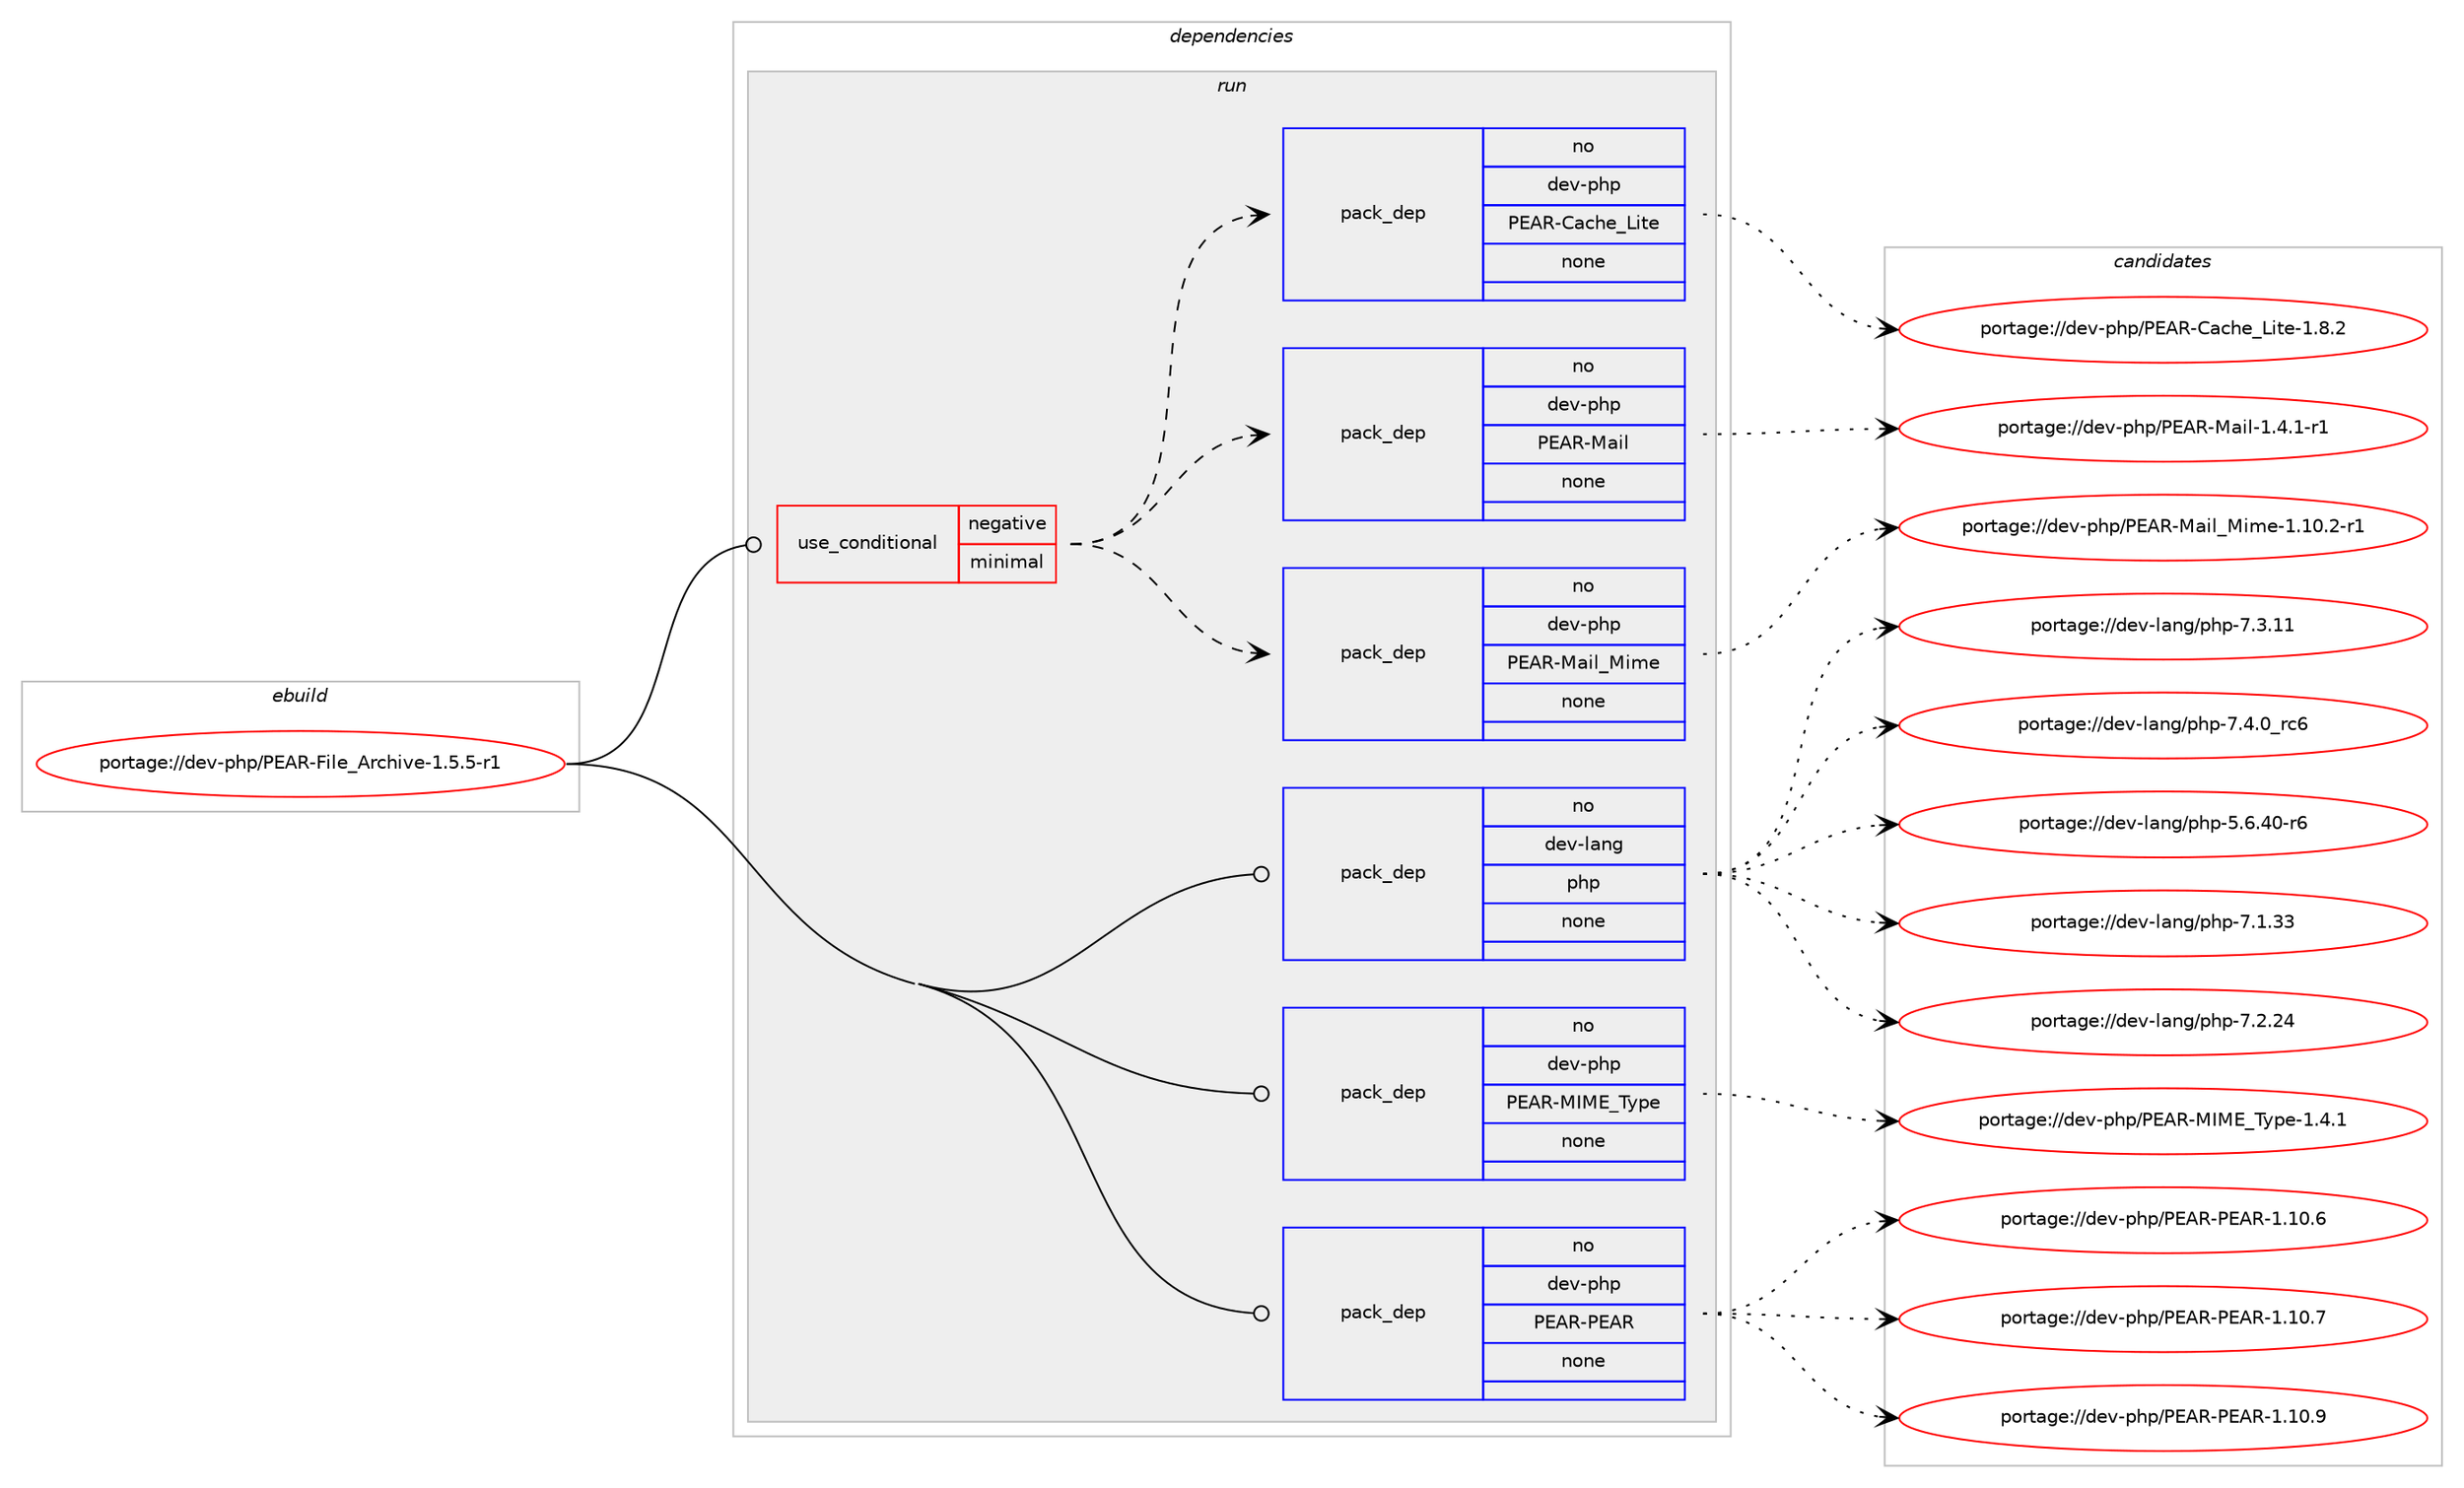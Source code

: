 digraph prolog {

# *************
# Graph options
# *************

newrank=true;
concentrate=true;
compound=true;
graph [rankdir=LR,fontname=Helvetica,fontsize=10,ranksep=1.5];#, ranksep=2.5, nodesep=0.2];
edge  [arrowhead=vee];
node  [fontname=Helvetica,fontsize=10];

# **********
# The ebuild
# **********

subgraph cluster_leftcol {
color=gray;
rank=same;
label=<<i>ebuild</i>>;
id [label="portage://dev-php/PEAR-File_Archive-1.5.5-r1", color=red, width=4, href="../dev-php/PEAR-File_Archive-1.5.5-r1.svg"];
}

# ****************
# The dependencies
# ****************

subgraph cluster_midcol {
color=gray;
label=<<i>dependencies</i>>;
subgraph cluster_compile {
fillcolor="#eeeeee";
style=filled;
label=<<i>compile</i>>;
}
subgraph cluster_compileandrun {
fillcolor="#eeeeee";
style=filled;
label=<<i>compile and run</i>>;
}
subgraph cluster_run {
fillcolor="#eeeeee";
style=filled;
label=<<i>run</i>>;
subgraph cond23968 {
dependency124000 [label=<<TABLE BORDER="0" CELLBORDER="1" CELLSPACING="0" CELLPADDING="4"><TR><TD ROWSPAN="3" CELLPADDING="10">use_conditional</TD></TR><TR><TD>negative</TD></TR><TR><TD>minimal</TD></TR></TABLE>>, shape=none, color=red];
subgraph pack96833 {
dependency124001 [label=<<TABLE BORDER="0" CELLBORDER="1" CELLSPACING="0" CELLPADDING="4" WIDTH="220"><TR><TD ROWSPAN="6" CELLPADDING="30">pack_dep</TD></TR><TR><TD WIDTH="110">no</TD></TR><TR><TD>dev-php</TD></TR><TR><TD>PEAR-Mail_Mime</TD></TR><TR><TD>none</TD></TR><TR><TD></TD></TR></TABLE>>, shape=none, color=blue];
}
dependency124000:e -> dependency124001:w [weight=20,style="dashed",arrowhead="vee"];
subgraph pack96834 {
dependency124002 [label=<<TABLE BORDER="0" CELLBORDER="1" CELLSPACING="0" CELLPADDING="4" WIDTH="220"><TR><TD ROWSPAN="6" CELLPADDING="30">pack_dep</TD></TR><TR><TD WIDTH="110">no</TD></TR><TR><TD>dev-php</TD></TR><TR><TD>PEAR-Mail</TD></TR><TR><TD>none</TD></TR><TR><TD></TD></TR></TABLE>>, shape=none, color=blue];
}
dependency124000:e -> dependency124002:w [weight=20,style="dashed",arrowhead="vee"];
subgraph pack96835 {
dependency124003 [label=<<TABLE BORDER="0" CELLBORDER="1" CELLSPACING="0" CELLPADDING="4" WIDTH="220"><TR><TD ROWSPAN="6" CELLPADDING="30">pack_dep</TD></TR><TR><TD WIDTH="110">no</TD></TR><TR><TD>dev-php</TD></TR><TR><TD>PEAR-Cache_Lite</TD></TR><TR><TD>none</TD></TR><TR><TD></TD></TR></TABLE>>, shape=none, color=blue];
}
dependency124000:e -> dependency124003:w [weight=20,style="dashed",arrowhead="vee"];
}
id:e -> dependency124000:w [weight=20,style="solid",arrowhead="odot"];
subgraph pack96836 {
dependency124004 [label=<<TABLE BORDER="0" CELLBORDER="1" CELLSPACING="0" CELLPADDING="4" WIDTH="220"><TR><TD ROWSPAN="6" CELLPADDING="30">pack_dep</TD></TR><TR><TD WIDTH="110">no</TD></TR><TR><TD>dev-lang</TD></TR><TR><TD>php</TD></TR><TR><TD>none</TD></TR><TR><TD></TD></TR></TABLE>>, shape=none, color=blue];
}
id:e -> dependency124004:w [weight=20,style="solid",arrowhead="odot"];
subgraph pack96837 {
dependency124005 [label=<<TABLE BORDER="0" CELLBORDER="1" CELLSPACING="0" CELLPADDING="4" WIDTH="220"><TR><TD ROWSPAN="6" CELLPADDING="30">pack_dep</TD></TR><TR><TD WIDTH="110">no</TD></TR><TR><TD>dev-php</TD></TR><TR><TD>PEAR-MIME_Type</TD></TR><TR><TD>none</TD></TR><TR><TD></TD></TR></TABLE>>, shape=none, color=blue];
}
id:e -> dependency124005:w [weight=20,style="solid",arrowhead="odot"];
subgraph pack96838 {
dependency124006 [label=<<TABLE BORDER="0" CELLBORDER="1" CELLSPACING="0" CELLPADDING="4" WIDTH="220"><TR><TD ROWSPAN="6" CELLPADDING="30">pack_dep</TD></TR><TR><TD WIDTH="110">no</TD></TR><TR><TD>dev-php</TD></TR><TR><TD>PEAR-PEAR</TD></TR><TR><TD>none</TD></TR><TR><TD></TD></TR></TABLE>>, shape=none, color=blue];
}
id:e -> dependency124006:w [weight=20,style="solid",arrowhead="odot"];
}
}

# **************
# The candidates
# **************

subgraph cluster_choices {
rank=same;
color=gray;
label=<<i>candidates</i>>;

subgraph choice96833 {
color=black;
nodesep=1;
choiceportage1001011184511210411247806965824577971051089577105109101454946494846504511449 [label="portage://dev-php/PEAR-Mail_Mime-1.10.2-r1", color=red, width=4,href="../dev-php/PEAR-Mail_Mime-1.10.2-r1.svg"];
dependency124001:e -> choiceportage1001011184511210411247806965824577971051089577105109101454946494846504511449:w [style=dotted,weight="100"];
}
subgraph choice96834 {
color=black;
nodesep=1;
choiceportage1001011184511210411247806965824577971051084549465246494511449 [label="portage://dev-php/PEAR-Mail-1.4.1-r1", color=red, width=4,href="../dev-php/PEAR-Mail-1.4.1-r1.svg"];
dependency124002:e -> choiceportage1001011184511210411247806965824577971051084549465246494511449:w [style=dotted,weight="100"];
}
subgraph choice96835 {
color=black;
nodesep=1;
choiceportage100101118451121041124780696582456797991041019576105116101454946564650 [label="portage://dev-php/PEAR-Cache_Lite-1.8.2", color=red, width=4,href="../dev-php/PEAR-Cache_Lite-1.8.2.svg"];
dependency124003:e -> choiceportage100101118451121041124780696582456797991041019576105116101454946564650:w [style=dotted,weight="100"];
}
subgraph choice96836 {
color=black;
nodesep=1;
choiceportage100101118451089711010347112104112455346544652484511454 [label="portage://dev-lang/php-5.6.40-r6", color=red, width=4,href="../dev-lang/php-5.6.40-r6.svg"];
choiceportage10010111845108971101034711210411245554649465151 [label="portage://dev-lang/php-7.1.33", color=red, width=4,href="../dev-lang/php-7.1.33.svg"];
choiceportage10010111845108971101034711210411245554650465052 [label="portage://dev-lang/php-7.2.24", color=red, width=4,href="../dev-lang/php-7.2.24.svg"];
choiceportage10010111845108971101034711210411245554651464949 [label="portage://dev-lang/php-7.3.11", color=red, width=4,href="../dev-lang/php-7.3.11.svg"];
choiceportage100101118451089711010347112104112455546524648951149954 [label="portage://dev-lang/php-7.4.0_rc6", color=red, width=4,href="../dev-lang/php-7.4.0_rc6.svg"];
dependency124004:e -> choiceportage100101118451089711010347112104112455346544652484511454:w [style=dotted,weight="100"];
dependency124004:e -> choiceportage10010111845108971101034711210411245554649465151:w [style=dotted,weight="100"];
dependency124004:e -> choiceportage10010111845108971101034711210411245554650465052:w [style=dotted,weight="100"];
dependency124004:e -> choiceportage10010111845108971101034711210411245554651464949:w [style=dotted,weight="100"];
dependency124004:e -> choiceportage100101118451089711010347112104112455546524648951149954:w [style=dotted,weight="100"];
}
subgraph choice96837 {
color=black;
nodesep=1;
choiceportage10010111845112104112478069658245777377699584121112101454946524649 [label="portage://dev-php/PEAR-MIME_Type-1.4.1", color=red, width=4,href="../dev-php/PEAR-MIME_Type-1.4.1.svg"];
dependency124005:e -> choiceportage10010111845112104112478069658245777377699584121112101454946524649:w [style=dotted,weight="100"];
}
subgraph choice96838 {
color=black;
nodesep=1;
choiceportage100101118451121041124780696582458069658245494649484654 [label="portage://dev-php/PEAR-PEAR-1.10.6", color=red, width=4,href="../dev-php/PEAR-PEAR-1.10.6.svg"];
choiceportage100101118451121041124780696582458069658245494649484655 [label="portage://dev-php/PEAR-PEAR-1.10.7", color=red, width=4,href="../dev-php/PEAR-PEAR-1.10.7.svg"];
choiceportage100101118451121041124780696582458069658245494649484657 [label="portage://dev-php/PEAR-PEAR-1.10.9", color=red, width=4,href="../dev-php/PEAR-PEAR-1.10.9.svg"];
dependency124006:e -> choiceportage100101118451121041124780696582458069658245494649484654:w [style=dotted,weight="100"];
dependency124006:e -> choiceportage100101118451121041124780696582458069658245494649484655:w [style=dotted,weight="100"];
dependency124006:e -> choiceportage100101118451121041124780696582458069658245494649484657:w [style=dotted,weight="100"];
}
}

}
